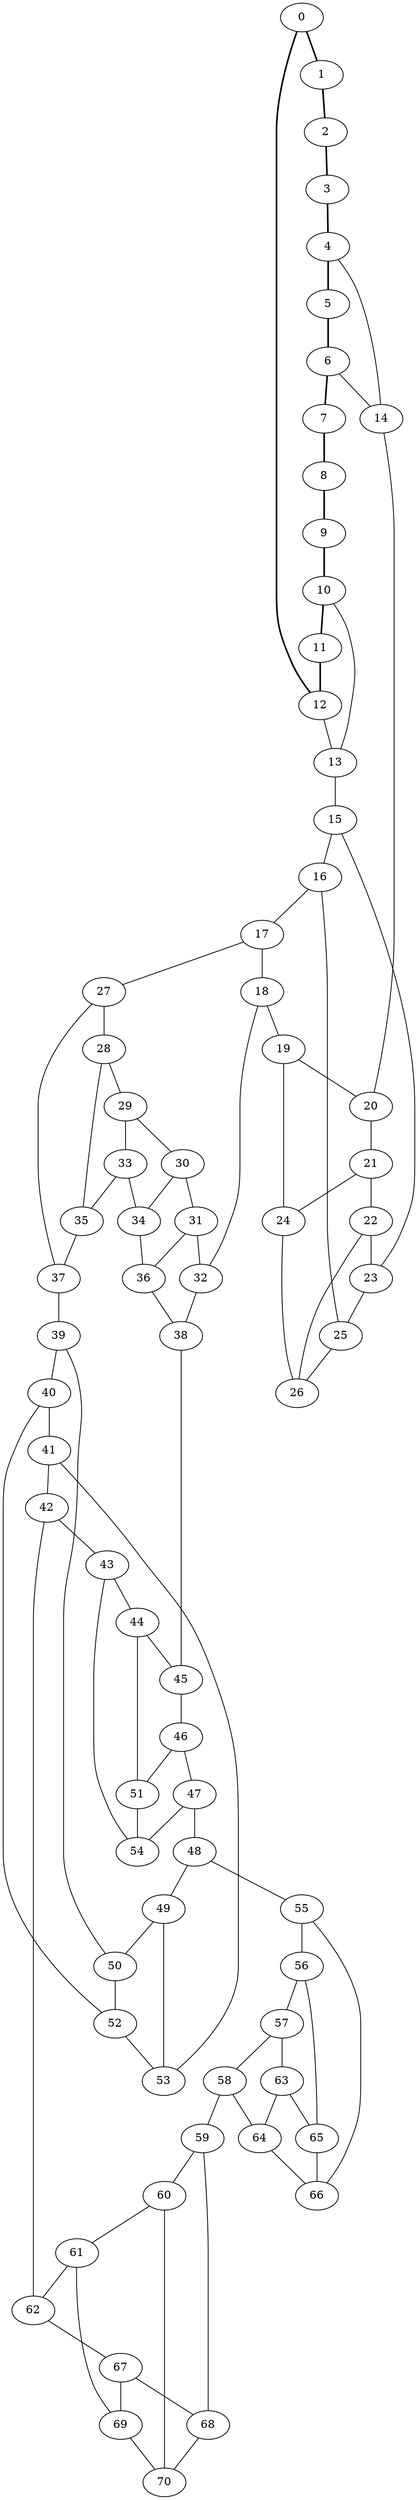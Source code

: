 //Inside of this graph isn't 3-connected
graph G {
0 [ pos = " 15.50,0.00!" ];
0 -- 1[style=bold];
0 -- 12[style=bold];
1 [ pos = " 13.72,7.20!" ];
1 -- 2[style=bold];
2 [ pos = " 8.81,12.76!" ];
2 -- 3[style=bold];
3 [ pos = " 1.87,15.39!" ];
3 -- 4[style=bold];
4 [ pos = " -5.50,14.49!" ];
4 -- 5[style=bold];
4 -- 14;
5 [ pos = " -11.60,10.28!" ];
5 -- 6[style=bold];
6 [ pos = " -15.05,3.71!" ];
6 -- 7[style=bold];
6 -- 14;
7 [ pos = " -15.05,-3.71!" ];
7 -- 8[style=bold];
8 [ pos = " -11.60,-10.28!" ];
8 -- 9[style=bold];
9 [ pos = " -5.50,-14.49!" ];
9 -- 10[style=bold];
10 [ pos = " 1.87,-15.39!" ];
10 -- 11[style=bold];
10 -- 13;
11 [ pos = " 8.81,-12.76!" ];
11 -- 12[style=bold];
12 [ pos = " 13.72,-7.20!" ];
12 -- 13;
13 -- 15;
14 -- 20;
15 -- 16;
15 -- 23;
16 -- 17;
16 -- 25;
17 -- 18;
17 -- 27;
18 -- 19;
18 -- 32;
19 -- 20;
19 -- 24;
20 -- 21;
21 -- 22;
21 -- 24;
22 -- 23;
22 -- 26;
23 -- 25;
24 -- 26;
25 -- 26;
27 -- 28;
27 -- 37;
28 -- 29;
28 -- 35;
29 -- 30;
29 -- 33;
30 -- 31;
30 -- 34;
31 -- 32;
31 -- 36;
32 -- 38;
33 -- 34;
33 -- 35;
34 -- 36;
35 -- 37;
36 -- 38;
37 -- 39;
38 -- 45;
39 -- 40;
39 -- 50;
40 -- 41;
40 -- 52;
41 -- 42;
41 -- 53;
42 -- 43;
42 -- 62;
43 -- 44;
43 -- 54;
44 -- 45;
44 -- 51;
45 -- 46;
46 -- 47;
46 -- 51;
47 -- 48;
47 -- 54;
48 -- 49;
48 -- 55;
49 -- 50;
49 -- 53;
50 -- 52;
51 -- 54;
52 -- 53;
55 -- 56;
55 -- 66;
56 -- 57;
56 -- 65;
57 -- 58;
57 -- 63;
58 -- 59;
58 -- 64;
59 -- 60;
59 -- 68;
60 -- 61;
60 -- 70;
61 -- 62;
61 -- 69;
62 -- 67;
63 -- 64;
63 -- 65;
64 -- 66;
65 -- 66;
67 -- 68;
67 -- 69;
68 -- 70;
69 -- 70;
}
